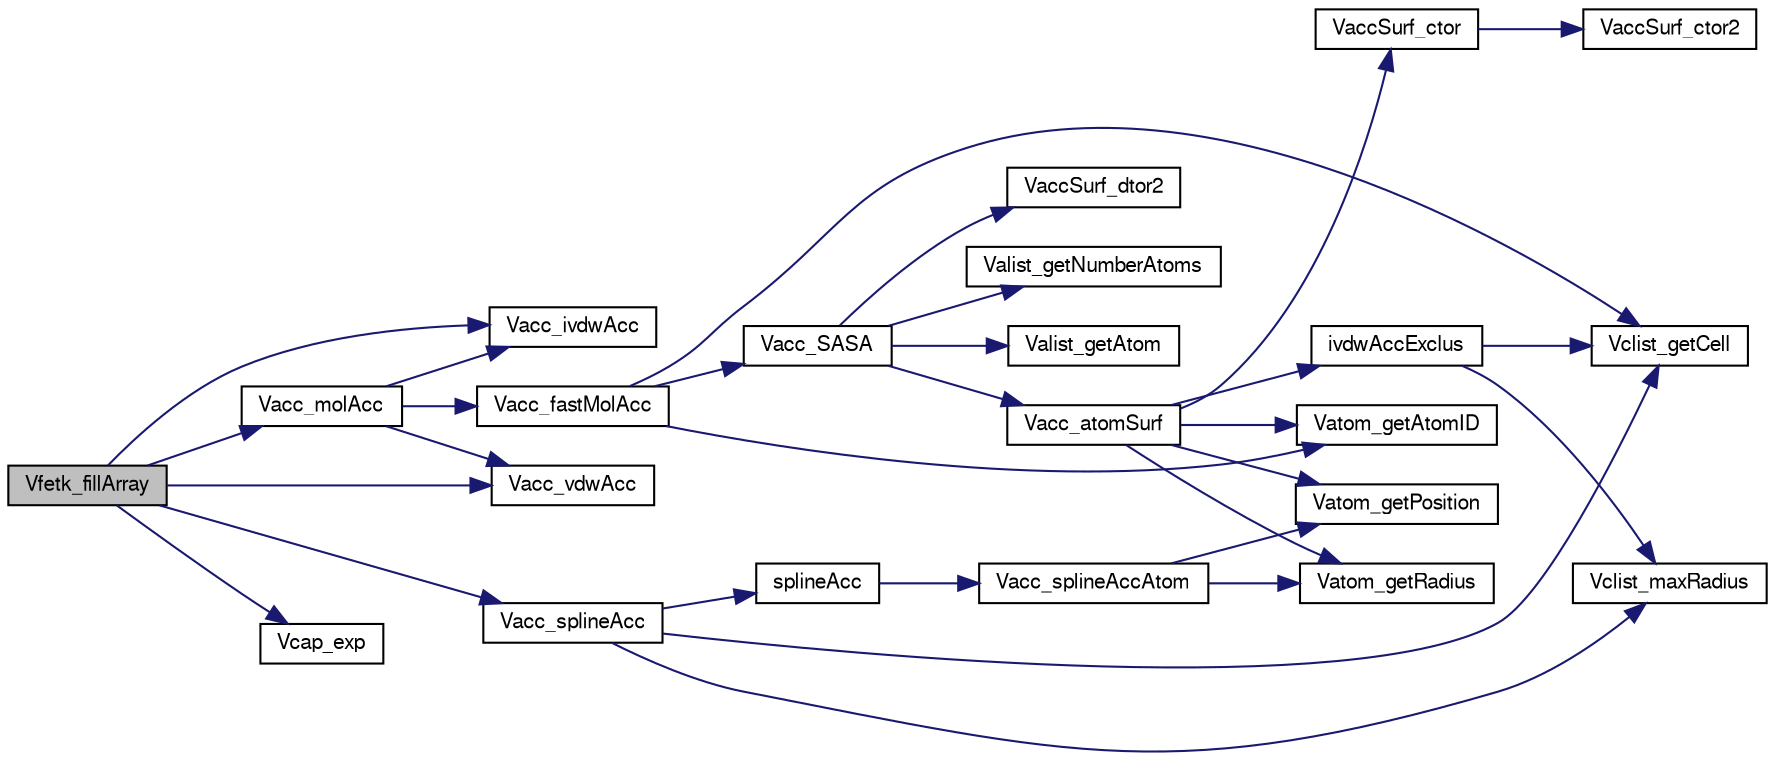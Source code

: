 digraph "Vfetk_fillArray"
{
  edge [fontname="FreeSans",fontsize="10",labelfontname="FreeSans",labelfontsize="10"];
  node [fontname="FreeSans",fontsize="10",shape=record];
  rankdir="LR";
  Node1 [label="Vfetk_fillArray",height=0.2,width=0.4,color="black", fillcolor="grey75", style="filled" fontcolor="black"];
  Node1 -> Node2 [color="midnightblue",fontsize="10",style="solid",fontname="FreeSans"];
  Node2 [label="Vacc_molAcc",height=0.2,width=0.4,color="black", fillcolor="white", style="filled",URL="$group___vacc.html#ga31a47b0e2a3e828ab38802dbebb07415",tooltip="Report molecular accessibility."];
  Node2 -> Node3 [color="midnightblue",fontsize="10",style="solid",fontname="FreeSans"];
  Node3 [label="Vacc_ivdwAcc",height=0.2,width=0.4,color="black", fillcolor="white", style="filled",URL="$group___vacc.html#ga050da431e776227898c5a7e7060d2202",tooltip="Report inflated van der Waals accessibility."];
  Node2 -> Node4 [color="midnightblue",fontsize="10",style="solid",fontname="FreeSans"];
  Node4 [label="Vacc_vdwAcc",height=0.2,width=0.4,color="black", fillcolor="white", style="filled",URL="$group___vacc.html#ga3720639ef38c9755860950a1d3f32c74",tooltip="Report van der Waals accessibility."];
  Node2 -> Node5 [color="midnightblue",fontsize="10",style="solid",fontname="FreeSans"];
  Node5 [label="Vacc_fastMolAcc",height=0.2,width=0.4,color="black", fillcolor="white", style="filled",URL="$group___vacc.html#gace3cf23d10bbc818a28b212ef5c94f84",tooltip="Report molecular accessibility quickly."];
  Node5 -> Node6 [color="midnightblue",fontsize="10",style="solid",fontname="FreeSans"];
  Node6 [label="Vacc_SASA",height=0.2,width=0.4,color="black", fillcolor="white", style="filled",URL="$group___vacc.html#gad2041f50041470d01e00a17f18b5b6c2",tooltip="Build the solvent accessible surface (SAS) and calculate the solvent accessible surface area..."];
  Node6 -> Node7 [color="midnightblue",fontsize="10",style="solid",fontname="FreeSans"];
  Node7 [label="Valist_getNumberAtoms",height=0.2,width=0.4,color="black", fillcolor="white", style="filled",URL="$group___valist.html#gaff55ce9b8624255736b0ccf62030f230",tooltip="Get number of atoms in the list."];
  Node6 -> Node8 [color="midnightblue",fontsize="10",style="solid",fontname="FreeSans"];
  Node8 [label="Valist_getAtom",height=0.2,width=0.4,color="black", fillcolor="white", style="filled",URL="$group___valist.html#gaf9175f6b6d2c33ad79bd525fc9e0e043",tooltip="Get pointer to particular atom in list."];
  Node6 -> Node9 [color="midnightblue",fontsize="10",style="solid",fontname="FreeSans"];
  Node9 [label="Vacc_atomSurf",height=0.2,width=0.4,color="black", fillcolor="white", style="filled",URL="$group___vacc.html#ga8c962cab8849df00c7f8ac61f3f8246b",tooltip="Set up an array of points corresponding to the SAS due to a particular atom."];
  Node9 -> Node10 [color="midnightblue",fontsize="10",style="solid",fontname="FreeSans"];
  Node10 [label="Vatom_getRadius",height=0.2,width=0.4,color="black", fillcolor="white", style="filled",URL="$group___vatom.html#ga9739f811224b6e7219cf6e21e0b4d9b4",tooltip="Get atomic position."];
  Node9 -> Node11 [color="midnightblue",fontsize="10",style="solid",fontname="FreeSans"];
  Node11 [label="Vatom_getPosition",height=0.2,width=0.4,color="black", fillcolor="white", style="filled",URL="$group___vatom.html#ga282b06da5d33678cab1173a6fe5bc89c",tooltip="Get atomic position."];
  Node9 -> Node12 [color="midnightblue",fontsize="10",style="solid",fontname="FreeSans"];
  Node12 [label="Vatom_getAtomID",height=0.2,width=0.4,color="black", fillcolor="white", style="filled",URL="$group___vatom.html#ga15b6aa3689898e3b88f2920dec4470a9",tooltip="Get atom ID."];
  Node9 -> Node13 [color="midnightblue",fontsize="10",style="solid",fontname="FreeSans"];
  Node13 [label="VaccSurf_ctor",height=0.2,width=0.4,color="black", fillcolor="white", style="filled",URL="$group___vacc.html#ga4a6d9195773fa7de0e8971ae9ef4c185",tooltip="Allocate and construct the surface object; do not assign surface points to positions."];
  Node13 -> Node14 [color="midnightblue",fontsize="10",style="solid",fontname="FreeSans"];
  Node14 [label="VaccSurf_ctor2",height=0.2,width=0.4,color="black", fillcolor="white", style="filled",URL="$group___vacc.html#gad253baa15c0da3af54e7aaf95a3cad14",tooltip="Construct the surface object using previously allocated memory; do not assign surface points to posit..."];
  Node9 -> Node15 [color="midnightblue",fontsize="10",style="solid",fontname="FreeSans"];
  Node15 [label="ivdwAccExclus",height=0.2,width=0.4,color="black", fillcolor="white", style="filled",URL="$vacc_8c.html#a5c6356f19e11daf8d0dea84bd92cc226",tooltip="Determines if a point is within the union of the spheres centered at the atomic centers with radii eq..."];
  Node15 -> Node16 [color="midnightblue",fontsize="10",style="solid",fontname="FreeSans"];
  Node16 [label="Vclist_maxRadius",height=0.2,width=0.4,color="black", fillcolor="white", style="filled",URL="$group___vclist.html#gac90480afcf0e082a4b7bf755cb15d360",tooltip="Get the max probe radius value (in A) the cell list was constructed with."];
  Node15 -> Node17 [color="midnightblue",fontsize="10",style="solid",fontname="FreeSans"];
  Node17 [label="Vclist_getCell",height=0.2,width=0.4,color="black", fillcolor="white", style="filled",URL="$group___vclist.html#gaee63e2dac121f3469b10f9f16b999402",tooltip="Return cell corresponding to specified position or return VNULL."];
  Node6 -> Node18 [color="midnightblue",fontsize="10",style="solid",fontname="FreeSans"];
  Node18 [label="VaccSurf_dtor2",height=0.2,width=0.4,color="black", fillcolor="white", style="filled",URL="$group___vacc.html#ga1df66922b78e3824beb4695c5a84ec45",tooltip="Destroy the surface object."];
  Node5 -> Node17 [color="midnightblue",fontsize="10",style="solid",fontname="FreeSans"];
  Node5 -> Node12 [color="midnightblue",fontsize="10",style="solid",fontname="FreeSans"];
  Node1 -> Node19 [color="midnightblue",fontsize="10",style="solid",fontname="FreeSans"];
  Node19 [label="Vacc_splineAcc",height=0.2,width=0.4,color="black", fillcolor="white", style="filled",URL="$group___vacc.html#ga6ba9bfeee26f30304543c0c15aeb34ef",tooltip="Report spline-based accessibility."];
  Node19 -> Node16 [color="midnightblue",fontsize="10",style="solid",fontname="FreeSans"];
  Node19 -> Node17 [color="midnightblue",fontsize="10",style="solid",fontname="FreeSans"];
  Node19 -> Node20 [color="midnightblue",fontsize="10",style="solid",fontname="FreeSans"];
  Node20 [label="splineAcc",height=0.2,width=0.4,color="black", fillcolor="white", style="filled",URL="$vacc_8c.html#a2a318b9e1df4d9a97ac47cf55498c4a8",tooltip="Fast spline-based surface computation subroutine."];
  Node20 -> Node21 [color="midnightblue",fontsize="10",style="solid",fontname="FreeSans"];
  Node21 [label="Vacc_splineAccAtom",height=0.2,width=0.4,color="black", fillcolor="white", style="filled",URL="$group___vacc.html#gafd1dc8f126eed1c8ffea8d81e859c7cd",tooltip="Report spline-based accessibility for a given atom."];
  Node21 -> Node11 [color="midnightblue",fontsize="10",style="solid",fontname="FreeSans"];
  Node21 -> Node10 [color="midnightblue",fontsize="10",style="solid",fontname="FreeSans"];
  Node1 -> Node4 [color="midnightblue",fontsize="10",style="solid",fontname="FreeSans"];
  Node1 -> Node3 [color="midnightblue",fontsize="10",style="solid",fontname="FreeSans"];
  Node1 -> Node22 [color="midnightblue",fontsize="10",style="solid",fontname="FreeSans"];
  Node22 [label="Vcap_exp",height=0.2,width=0.4,color="black", fillcolor="white", style="filled",URL="$group___vcap.html#ga3af96d10891f3150377104c65689c6ec",tooltip="Provide a capped exp() function."];
}
